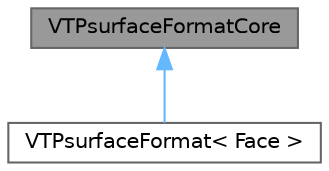 digraph "VTPsurfaceFormatCore"
{
 // LATEX_PDF_SIZE
  bgcolor="transparent";
  edge [fontname=Helvetica,fontsize=10,labelfontname=Helvetica,labelfontsize=10];
  node [fontname=Helvetica,fontsize=10,shape=box,height=0.2,width=0.4];
  Node1 [id="Node000001",label="VTPsurfaceFormatCore",height=0.2,width=0.4,color="gray40", fillcolor="grey60", style="filled", fontcolor="black",tooltip="Internal class used by the VTPsurfaceFormat. The default format is INLINE_BASE64."];
  Node1 -> Node2 [id="edge1_Node000001_Node000002",dir="back",color="steelblue1",style="solid",tooltip=" "];
  Node2 [id="Node000002",label="VTPsurfaceFormat\< Face \>",height=0.2,width=0.4,color="gray40", fillcolor="white", style="filled",URL="$classFoam_1_1fileFormats_1_1VTPsurfaceFormat.html",tooltip="Write surfaces in VTP (xml) format. The default format is INLINE_BASE64."];
}
